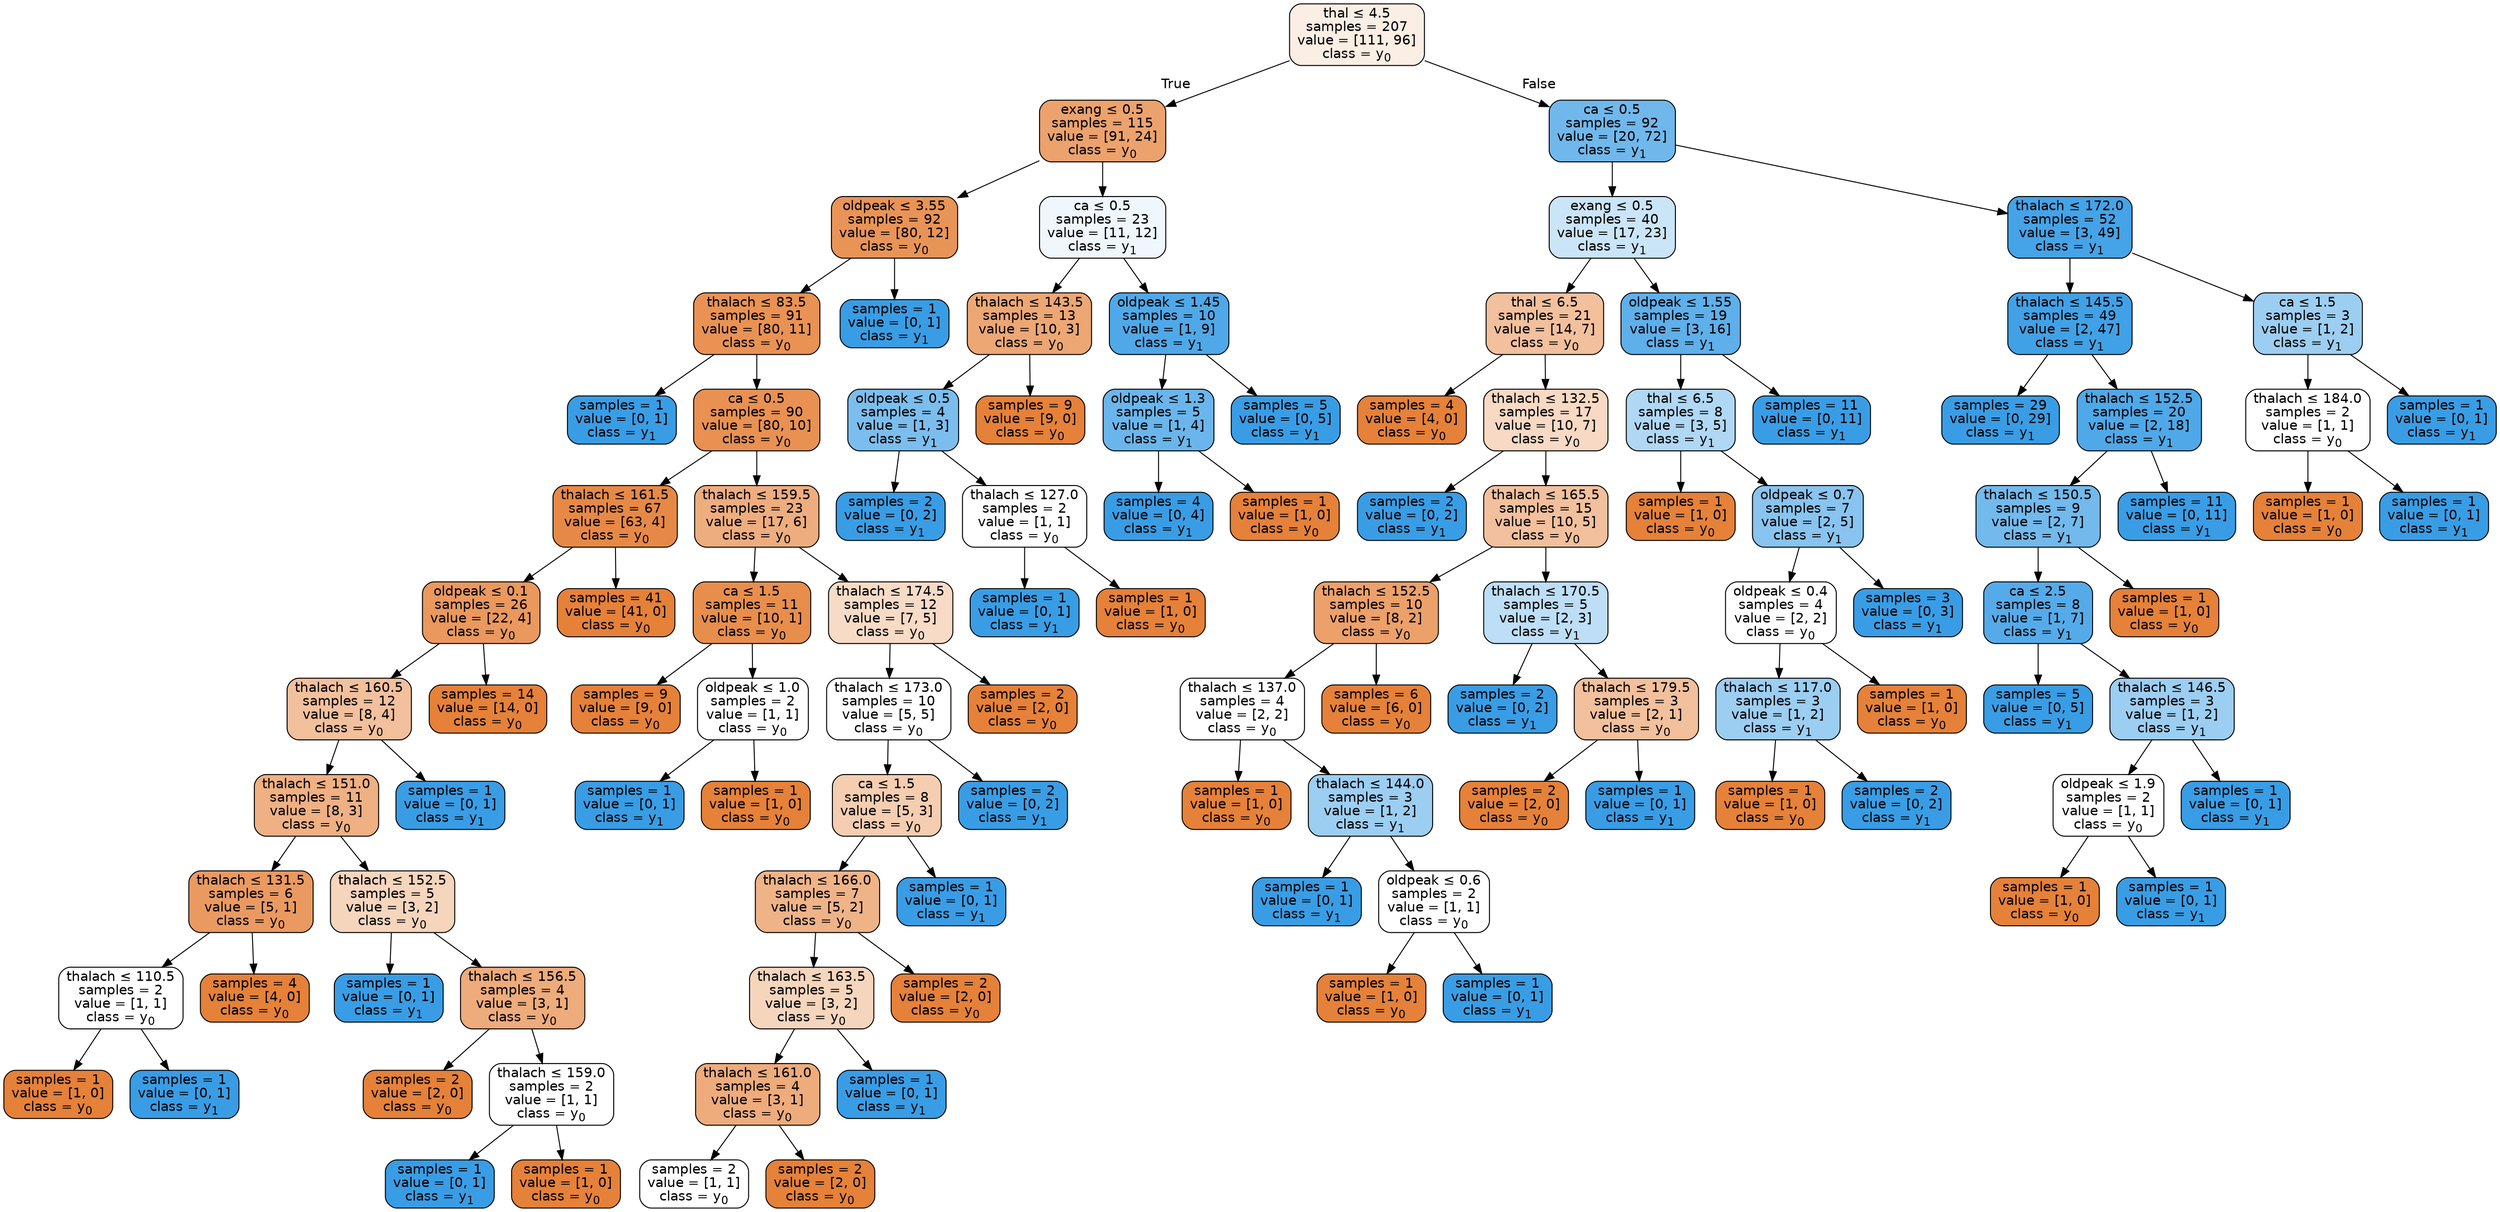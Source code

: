 digraph Tree {
node [shape=box, style="filled, rounded", color="black", fontname=helvetica] ;
edge [fontname=helvetica] ;
0 [label=<thal &le; 4.5<br/>samples = 207<br/>value = [111, 96]<br/>class = y<SUB>0</SUB>>, fillcolor="#fbeee4"] ;
1 [label=<exang &le; 0.5<br/>samples = 115<br/>value = [91, 24]<br/>class = y<SUB>0</SUB>>, fillcolor="#eca26d"] ;
0 -> 1 [labeldistance=2.5, labelangle=45, headlabel="True"] ;
2 [label=<oldpeak &le; 3.55<br/>samples = 92<br/>value = [80, 12]<br/>class = y<SUB>0</SUB>>, fillcolor="#e99457"] ;
1 -> 2 ;
3 [label=<thalach &le; 83.5<br/>samples = 91<br/>value = [80, 11]<br/>class = y<SUB>0</SUB>>, fillcolor="#e99254"] ;
2 -> 3 ;
4 [label=<samples = 1<br/>value = [0, 1]<br/>class = y<SUB>1</SUB>>, fillcolor="#399de5"] ;
3 -> 4 ;
5 [label=<ca &le; 0.5<br/>samples = 90<br/>value = [80, 10]<br/>class = y<SUB>0</SUB>>, fillcolor="#e89152"] ;
3 -> 5 ;
6 [label=<thalach &le; 161.5<br/>samples = 67<br/>value = [63, 4]<br/>class = y<SUB>0</SUB>>, fillcolor="#e78946"] ;
5 -> 6 ;
7 [label=<oldpeak &le; 0.1<br/>samples = 26<br/>value = [22, 4]<br/>class = y<SUB>0</SUB>>, fillcolor="#ea985d"] ;
6 -> 7 ;
8 [label=<thalach &le; 160.5<br/>samples = 12<br/>value = [8, 4]<br/>class = y<SUB>0</SUB>>, fillcolor="#f2c09c"] ;
7 -> 8 ;
9 [label=<thalach &le; 151.0<br/>samples = 11<br/>value = [8, 3]<br/>class = y<SUB>0</SUB>>, fillcolor="#efb083"] ;
8 -> 9 ;
10 [label=<thalach &le; 131.5<br/>samples = 6<br/>value = [5, 1]<br/>class = y<SUB>0</SUB>>, fillcolor="#ea9a61"] ;
9 -> 10 ;
11 [label=<thalach &le; 110.5<br/>samples = 2<br/>value = [1, 1]<br/>class = y<SUB>0</SUB>>, fillcolor="#ffffff"] ;
10 -> 11 ;
12 [label=<samples = 1<br/>value = [1, 0]<br/>class = y<SUB>0</SUB>>, fillcolor="#e58139"] ;
11 -> 12 ;
13 [label=<samples = 1<br/>value = [0, 1]<br/>class = y<SUB>1</SUB>>, fillcolor="#399de5"] ;
11 -> 13 ;
14 [label=<samples = 4<br/>value = [4, 0]<br/>class = y<SUB>0</SUB>>, fillcolor="#e58139"] ;
10 -> 14 ;
15 [label=<thalach &le; 152.5<br/>samples = 5<br/>value = [3, 2]<br/>class = y<SUB>0</SUB>>, fillcolor="#f6d5bd"] ;
9 -> 15 ;
16 [label=<samples = 1<br/>value = [0, 1]<br/>class = y<SUB>1</SUB>>, fillcolor="#399de5"] ;
15 -> 16 ;
17 [label=<thalach &le; 156.5<br/>samples = 4<br/>value = [3, 1]<br/>class = y<SUB>0</SUB>>, fillcolor="#eeab7b"] ;
15 -> 17 ;
18 [label=<samples = 2<br/>value = [2, 0]<br/>class = y<SUB>0</SUB>>, fillcolor="#e58139"] ;
17 -> 18 ;
19 [label=<thalach &le; 159.0<br/>samples = 2<br/>value = [1, 1]<br/>class = y<SUB>0</SUB>>, fillcolor="#ffffff"] ;
17 -> 19 ;
20 [label=<samples = 1<br/>value = [0, 1]<br/>class = y<SUB>1</SUB>>, fillcolor="#399de5"] ;
19 -> 20 ;
21 [label=<samples = 1<br/>value = [1, 0]<br/>class = y<SUB>0</SUB>>, fillcolor="#e58139"] ;
19 -> 21 ;
22 [label=<samples = 1<br/>value = [0, 1]<br/>class = y<SUB>1</SUB>>, fillcolor="#399de5"] ;
8 -> 22 ;
23 [label=<samples = 14<br/>value = [14, 0]<br/>class = y<SUB>0</SUB>>, fillcolor="#e58139"] ;
7 -> 23 ;
24 [label=<samples = 41<br/>value = [41, 0]<br/>class = y<SUB>0</SUB>>, fillcolor="#e58139"] ;
6 -> 24 ;
25 [label=<thalach &le; 159.5<br/>samples = 23<br/>value = [17, 6]<br/>class = y<SUB>0</SUB>>, fillcolor="#eead7f"] ;
5 -> 25 ;
26 [label=<ca &le; 1.5<br/>samples = 11<br/>value = [10, 1]<br/>class = y<SUB>0</SUB>>, fillcolor="#e88e4d"] ;
25 -> 26 ;
27 [label=<samples = 9<br/>value = [9, 0]<br/>class = y<SUB>0</SUB>>, fillcolor="#e58139"] ;
26 -> 27 ;
28 [label=<oldpeak &le; 1.0<br/>samples = 2<br/>value = [1, 1]<br/>class = y<SUB>0</SUB>>, fillcolor="#ffffff"] ;
26 -> 28 ;
29 [label=<samples = 1<br/>value = [0, 1]<br/>class = y<SUB>1</SUB>>, fillcolor="#399de5"] ;
28 -> 29 ;
30 [label=<samples = 1<br/>value = [1, 0]<br/>class = y<SUB>0</SUB>>, fillcolor="#e58139"] ;
28 -> 30 ;
31 [label=<thalach &le; 174.5<br/>samples = 12<br/>value = [7, 5]<br/>class = y<SUB>0</SUB>>, fillcolor="#f8dbc6"] ;
25 -> 31 ;
32 [label=<thalach &le; 173.0<br/>samples = 10<br/>value = [5, 5]<br/>class = y<SUB>0</SUB>>, fillcolor="#ffffff"] ;
31 -> 32 ;
33 [label=<ca &le; 1.5<br/>samples = 8<br/>value = [5, 3]<br/>class = y<SUB>0</SUB>>, fillcolor="#f5cdb0"] ;
32 -> 33 ;
34 [label=<thalach &le; 166.0<br/>samples = 7<br/>value = [5, 2]<br/>class = y<SUB>0</SUB>>, fillcolor="#efb388"] ;
33 -> 34 ;
35 [label=<thalach &le; 163.5<br/>samples = 5<br/>value = [3, 2]<br/>class = y<SUB>0</SUB>>, fillcolor="#f6d5bd"] ;
34 -> 35 ;
36 [label=<thalach &le; 161.0<br/>samples = 4<br/>value = [3, 1]<br/>class = y<SUB>0</SUB>>, fillcolor="#eeab7b"] ;
35 -> 36 ;
37 [label=<samples = 2<br/>value = [1, 1]<br/>class = y<SUB>0</SUB>>, fillcolor="#ffffff"] ;
36 -> 37 ;
38 [label=<samples = 2<br/>value = [2, 0]<br/>class = y<SUB>0</SUB>>, fillcolor="#e58139"] ;
36 -> 38 ;
39 [label=<samples = 1<br/>value = [0, 1]<br/>class = y<SUB>1</SUB>>, fillcolor="#399de5"] ;
35 -> 39 ;
40 [label=<samples = 2<br/>value = [2, 0]<br/>class = y<SUB>0</SUB>>, fillcolor="#e58139"] ;
34 -> 40 ;
41 [label=<samples = 1<br/>value = [0, 1]<br/>class = y<SUB>1</SUB>>, fillcolor="#399de5"] ;
33 -> 41 ;
42 [label=<samples = 2<br/>value = [0, 2]<br/>class = y<SUB>1</SUB>>, fillcolor="#399de5"] ;
32 -> 42 ;
43 [label=<samples = 2<br/>value = [2, 0]<br/>class = y<SUB>0</SUB>>, fillcolor="#e58139"] ;
31 -> 43 ;
44 [label=<samples = 1<br/>value = [0, 1]<br/>class = y<SUB>1</SUB>>, fillcolor="#399de5"] ;
2 -> 44 ;
45 [label=<ca &le; 0.5<br/>samples = 23<br/>value = [11, 12]<br/>class = y<SUB>1</SUB>>, fillcolor="#eff7fd"] ;
1 -> 45 ;
46 [label=<thalach &le; 143.5<br/>samples = 13<br/>value = [10, 3]<br/>class = y<SUB>0</SUB>>, fillcolor="#eda774"] ;
45 -> 46 ;
47 [label=<oldpeak &le; 0.5<br/>samples = 4<br/>value = [1, 3]<br/>class = y<SUB>1</SUB>>, fillcolor="#7bbeee"] ;
46 -> 47 ;
48 [label=<samples = 2<br/>value = [0, 2]<br/>class = y<SUB>1</SUB>>, fillcolor="#399de5"] ;
47 -> 48 ;
49 [label=<thalach &le; 127.0<br/>samples = 2<br/>value = [1, 1]<br/>class = y<SUB>0</SUB>>, fillcolor="#ffffff"] ;
47 -> 49 ;
50 [label=<samples = 1<br/>value = [0, 1]<br/>class = y<SUB>1</SUB>>, fillcolor="#399de5"] ;
49 -> 50 ;
51 [label=<samples = 1<br/>value = [1, 0]<br/>class = y<SUB>0</SUB>>, fillcolor="#e58139"] ;
49 -> 51 ;
52 [label=<samples = 9<br/>value = [9, 0]<br/>class = y<SUB>0</SUB>>, fillcolor="#e58139"] ;
46 -> 52 ;
53 [label=<oldpeak &le; 1.45<br/>samples = 10<br/>value = [1, 9]<br/>class = y<SUB>1</SUB>>, fillcolor="#4fa8e8"] ;
45 -> 53 ;
54 [label=<oldpeak &le; 1.3<br/>samples = 5<br/>value = [1, 4]<br/>class = y<SUB>1</SUB>>, fillcolor="#6ab6ec"] ;
53 -> 54 ;
55 [label=<samples = 4<br/>value = [0, 4]<br/>class = y<SUB>1</SUB>>, fillcolor="#399de5"] ;
54 -> 55 ;
56 [label=<samples = 1<br/>value = [1, 0]<br/>class = y<SUB>0</SUB>>, fillcolor="#e58139"] ;
54 -> 56 ;
57 [label=<samples = 5<br/>value = [0, 5]<br/>class = y<SUB>1</SUB>>, fillcolor="#399de5"] ;
53 -> 57 ;
58 [label=<ca &le; 0.5<br/>samples = 92<br/>value = [20, 72]<br/>class = y<SUB>1</SUB>>, fillcolor="#70b8ec"] ;
0 -> 58 [labeldistance=2.5, labelangle=-45, headlabel="False"] ;
59 [label=<exang &le; 0.5<br/>samples = 40<br/>value = [17, 23]<br/>class = y<SUB>1</SUB>>, fillcolor="#cbe5f8"] ;
58 -> 59 ;
60 [label=<thal &le; 6.5<br/>samples = 21<br/>value = [14, 7]<br/>class = y<SUB>0</SUB>>, fillcolor="#f2c09c"] ;
59 -> 60 ;
61 [label=<samples = 4<br/>value = [4, 0]<br/>class = y<SUB>0</SUB>>, fillcolor="#e58139"] ;
60 -> 61 ;
62 [label=<thalach &le; 132.5<br/>samples = 17<br/>value = [10, 7]<br/>class = y<SUB>0</SUB>>, fillcolor="#f7d9c4"] ;
60 -> 62 ;
63 [label=<samples = 2<br/>value = [0, 2]<br/>class = y<SUB>1</SUB>>, fillcolor="#399de5"] ;
62 -> 63 ;
64 [label=<thalach &le; 165.5<br/>samples = 15<br/>value = [10, 5]<br/>class = y<SUB>0</SUB>>, fillcolor="#f2c09c"] ;
62 -> 64 ;
65 [label=<thalach &le; 152.5<br/>samples = 10<br/>value = [8, 2]<br/>class = y<SUB>0</SUB>>, fillcolor="#eca06a"] ;
64 -> 65 ;
66 [label=<thalach &le; 137.0<br/>samples = 4<br/>value = [2, 2]<br/>class = y<SUB>0</SUB>>, fillcolor="#ffffff"] ;
65 -> 66 ;
67 [label=<samples = 1<br/>value = [1, 0]<br/>class = y<SUB>0</SUB>>, fillcolor="#e58139"] ;
66 -> 67 ;
68 [label=<thalach &le; 144.0<br/>samples = 3<br/>value = [1, 2]<br/>class = y<SUB>1</SUB>>, fillcolor="#9ccef2"] ;
66 -> 68 ;
69 [label=<samples = 1<br/>value = [0, 1]<br/>class = y<SUB>1</SUB>>, fillcolor="#399de5"] ;
68 -> 69 ;
70 [label=<oldpeak &le; 0.6<br/>samples = 2<br/>value = [1, 1]<br/>class = y<SUB>0</SUB>>, fillcolor="#ffffff"] ;
68 -> 70 ;
71 [label=<samples = 1<br/>value = [1, 0]<br/>class = y<SUB>0</SUB>>, fillcolor="#e58139"] ;
70 -> 71 ;
72 [label=<samples = 1<br/>value = [0, 1]<br/>class = y<SUB>1</SUB>>, fillcolor="#399de5"] ;
70 -> 72 ;
73 [label=<samples = 6<br/>value = [6, 0]<br/>class = y<SUB>0</SUB>>, fillcolor="#e58139"] ;
65 -> 73 ;
74 [label=<thalach &le; 170.5<br/>samples = 5<br/>value = [2, 3]<br/>class = y<SUB>1</SUB>>, fillcolor="#bddef6"] ;
64 -> 74 ;
75 [label=<samples = 2<br/>value = [0, 2]<br/>class = y<SUB>1</SUB>>, fillcolor="#399de5"] ;
74 -> 75 ;
76 [label=<thalach &le; 179.5<br/>samples = 3<br/>value = [2, 1]<br/>class = y<SUB>0</SUB>>, fillcolor="#f2c09c"] ;
74 -> 76 ;
77 [label=<samples = 2<br/>value = [2, 0]<br/>class = y<SUB>0</SUB>>, fillcolor="#e58139"] ;
76 -> 77 ;
78 [label=<samples = 1<br/>value = [0, 1]<br/>class = y<SUB>1</SUB>>, fillcolor="#399de5"] ;
76 -> 78 ;
79 [label=<oldpeak &le; 1.55<br/>samples = 19<br/>value = [3, 16]<br/>class = y<SUB>1</SUB>>, fillcolor="#5eafea"] ;
59 -> 79 ;
80 [label=<thal &le; 6.5<br/>samples = 8<br/>value = [3, 5]<br/>class = y<SUB>1</SUB>>, fillcolor="#b0d8f5"] ;
79 -> 80 ;
81 [label=<samples = 1<br/>value = [1, 0]<br/>class = y<SUB>0</SUB>>, fillcolor="#e58139"] ;
80 -> 81 ;
82 [label=<oldpeak &le; 0.7<br/>samples = 7<br/>value = [2, 5]<br/>class = y<SUB>1</SUB>>, fillcolor="#88c4ef"] ;
80 -> 82 ;
83 [label=<oldpeak &le; 0.4<br/>samples = 4<br/>value = [2, 2]<br/>class = y<SUB>0</SUB>>, fillcolor="#ffffff"] ;
82 -> 83 ;
84 [label=<thalach &le; 117.0<br/>samples = 3<br/>value = [1, 2]<br/>class = y<SUB>1</SUB>>, fillcolor="#9ccef2"] ;
83 -> 84 ;
85 [label=<samples = 1<br/>value = [1, 0]<br/>class = y<SUB>0</SUB>>, fillcolor="#e58139"] ;
84 -> 85 ;
86 [label=<samples = 2<br/>value = [0, 2]<br/>class = y<SUB>1</SUB>>, fillcolor="#399de5"] ;
84 -> 86 ;
87 [label=<samples = 1<br/>value = [1, 0]<br/>class = y<SUB>0</SUB>>, fillcolor="#e58139"] ;
83 -> 87 ;
88 [label=<samples = 3<br/>value = [0, 3]<br/>class = y<SUB>1</SUB>>, fillcolor="#399de5"] ;
82 -> 88 ;
89 [label=<samples = 11<br/>value = [0, 11]<br/>class = y<SUB>1</SUB>>, fillcolor="#399de5"] ;
79 -> 89 ;
90 [label=<thalach &le; 172.0<br/>samples = 52<br/>value = [3, 49]<br/>class = y<SUB>1</SUB>>, fillcolor="#45a3e7"] ;
58 -> 90 ;
91 [label=<thalach &le; 145.5<br/>samples = 49<br/>value = [2, 47]<br/>class = y<SUB>1</SUB>>, fillcolor="#41a1e6"] ;
90 -> 91 ;
92 [label=<samples = 29<br/>value = [0, 29]<br/>class = y<SUB>1</SUB>>, fillcolor="#399de5"] ;
91 -> 92 ;
93 [label=<thalach &le; 152.5<br/>samples = 20<br/>value = [2, 18]<br/>class = y<SUB>1</SUB>>, fillcolor="#4fa8e8"] ;
91 -> 93 ;
94 [label=<thalach &le; 150.5<br/>samples = 9<br/>value = [2, 7]<br/>class = y<SUB>1</SUB>>, fillcolor="#72b9ec"] ;
93 -> 94 ;
95 [label=<ca &le; 2.5<br/>samples = 8<br/>value = [1, 7]<br/>class = y<SUB>1</SUB>>, fillcolor="#55abe9"] ;
94 -> 95 ;
96 [label=<samples = 5<br/>value = [0, 5]<br/>class = y<SUB>1</SUB>>, fillcolor="#399de5"] ;
95 -> 96 ;
97 [label=<thalach &le; 146.5<br/>samples = 3<br/>value = [1, 2]<br/>class = y<SUB>1</SUB>>, fillcolor="#9ccef2"] ;
95 -> 97 ;
98 [label=<oldpeak &le; 1.9<br/>samples = 2<br/>value = [1, 1]<br/>class = y<SUB>0</SUB>>, fillcolor="#ffffff"] ;
97 -> 98 ;
99 [label=<samples = 1<br/>value = [1, 0]<br/>class = y<SUB>0</SUB>>, fillcolor="#e58139"] ;
98 -> 99 ;
100 [label=<samples = 1<br/>value = [0, 1]<br/>class = y<SUB>1</SUB>>, fillcolor="#399de5"] ;
98 -> 100 ;
101 [label=<samples = 1<br/>value = [0, 1]<br/>class = y<SUB>1</SUB>>, fillcolor="#399de5"] ;
97 -> 101 ;
102 [label=<samples = 1<br/>value = [1, 0]<br/>class = y<SUB>0</SUB>>, fillcolor="#e58139"] ;
94 -> 102 ;
103 [label=<samples = 11<br/>value = [0, 11]<br/>class = y<SUB>1</SUB>>, fillcolor="#399de5"] ;
93 -> 103 ;
104 [label=<ca &le; 1.5<br/>samples = 3<br/>value = [1, 2]<br/>class = y<SUB>1</SUB>>, fillcolor="#9ccef2"] ;
90 -> 104 ;
105 [label=<thalach &le; 184.0<br/>samples = 2<br/>value = [1, 1]<br/>class = y<SUB>0</SUB>>, fillcolor="#ffffff"] ;
104 -> 105 ;
106 [label=<samples = 1<br/>value = [1, 0]<br/>class = y<SUB>0</SUB>>, fillcolor="#e58139"] ;
105 -> 106 ;
107 [label=<samples = 1<br/>value = [0, 1]<br/>class = y<SUB>1</SUB>>, fillcolor="#399de5"] ;
105 -> 107 ;
108 [label=<samples = 1<br/>value = [0, 1]<br/>class = y<SUB>1</SUB>>, fillcolor="#399de5"] ;
104 -> 108 ;
}
